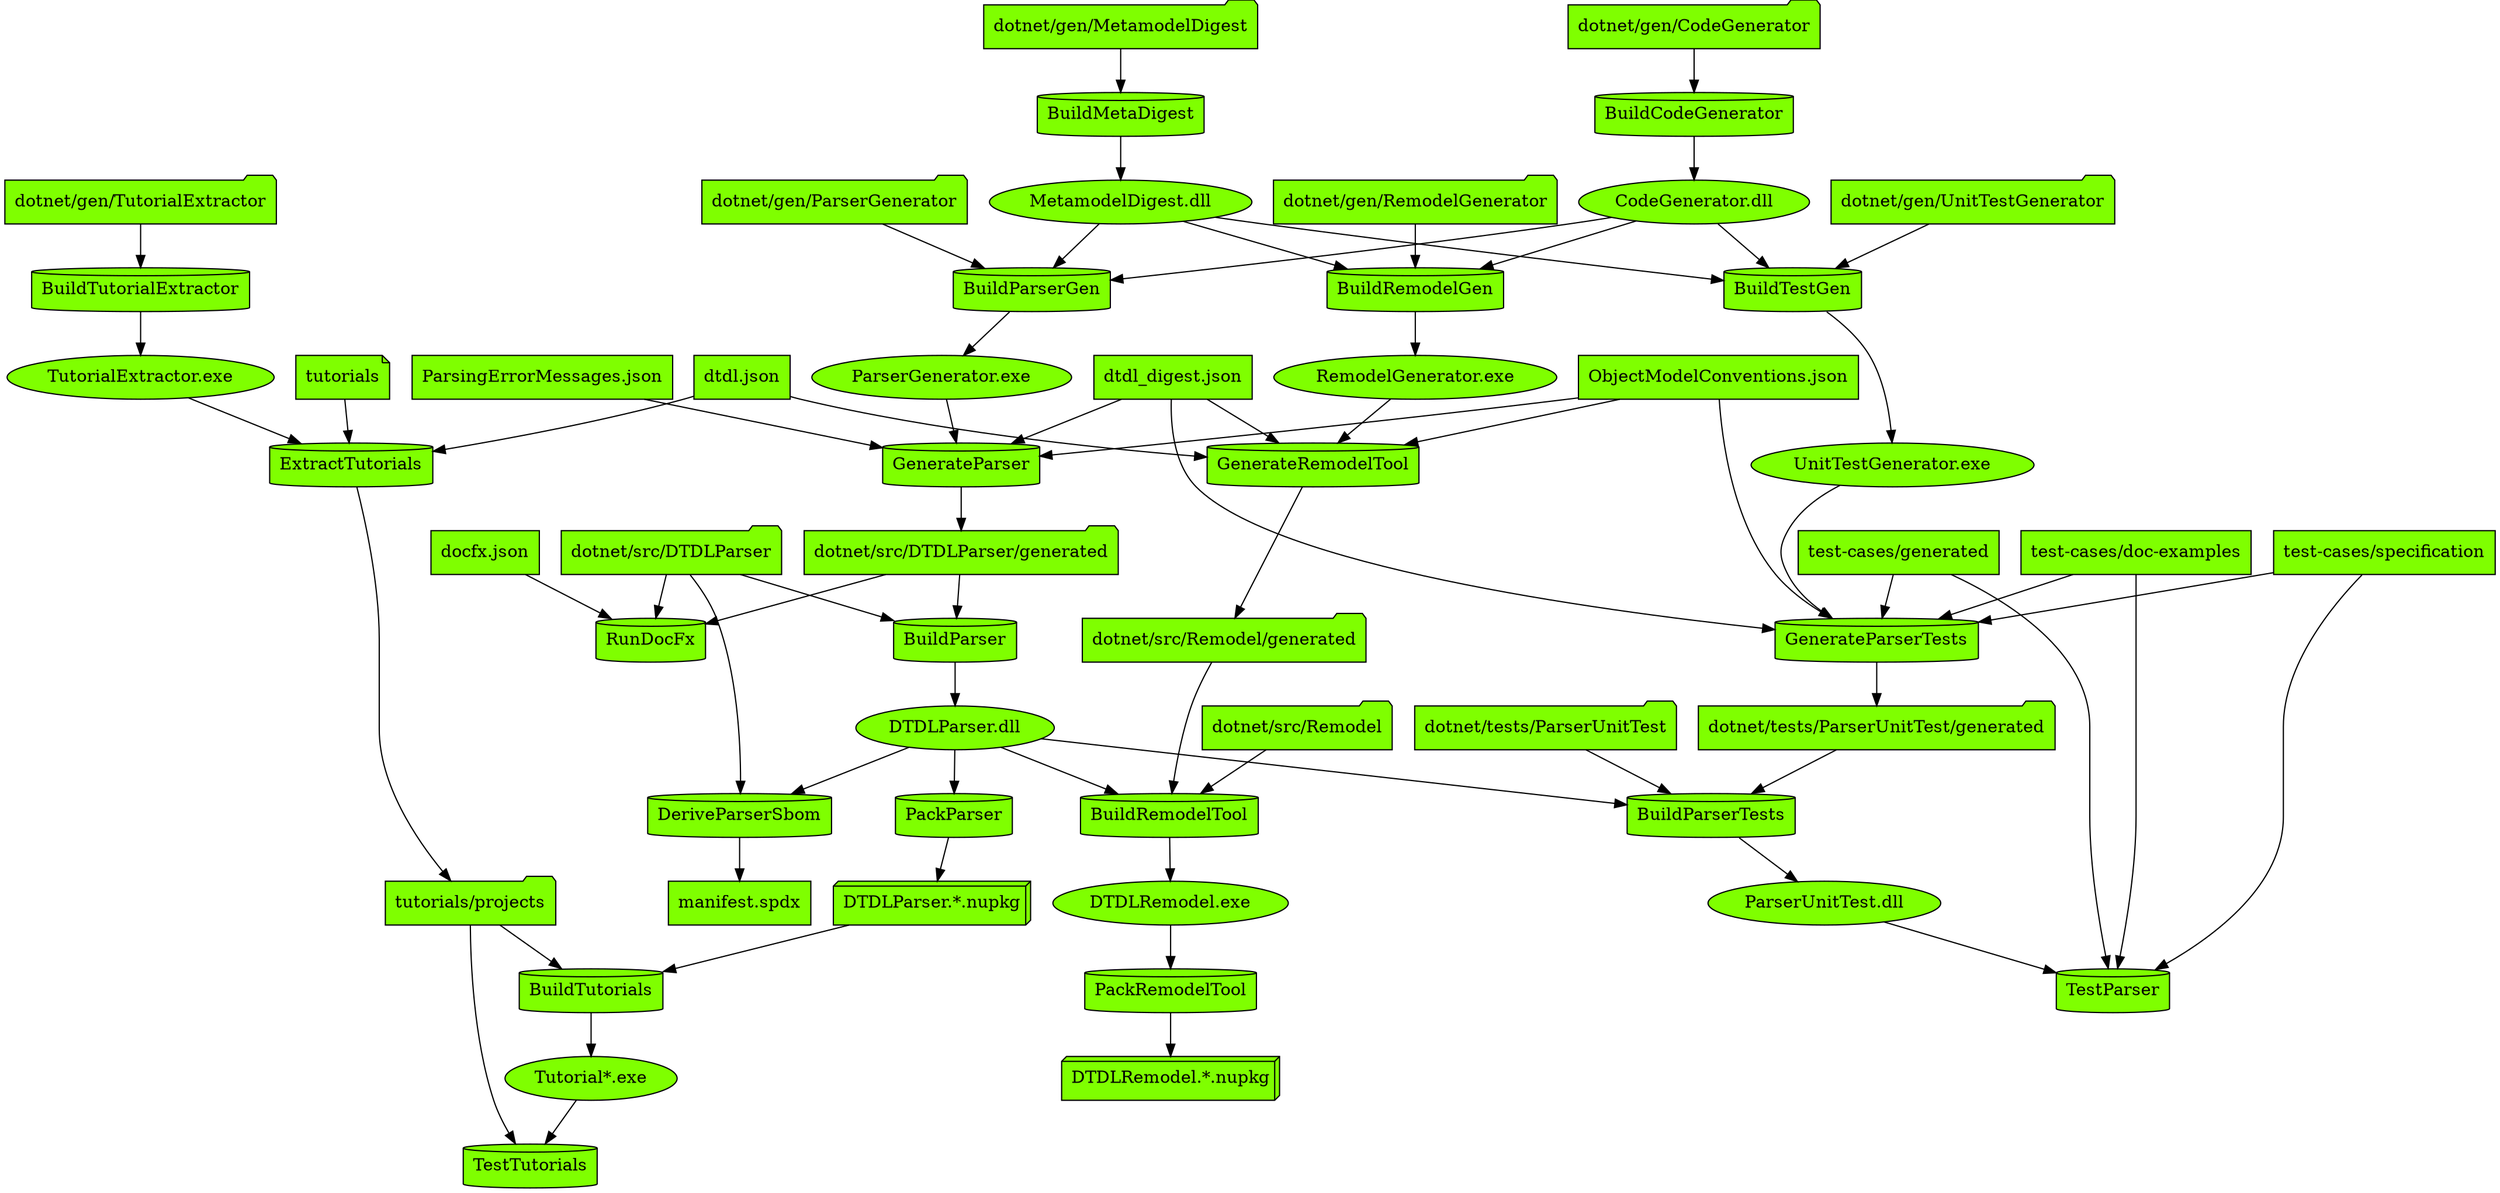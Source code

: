 digraph {
  {
    "BuildTutorialExtractor" [shape=cylinder style=filled fillcolor=chartreuse]
    "PackRemodelTool" [shape=cylinder style=filled fillcolor=chartreuse]
    "GenerateParser" [shape=cylinder style=filled fillcolor=chartreuse]
    "BuildRemodelGen" [shape=cylinder style=filled fillcolor=chartreuse]
    "TestParser" [shape=cylinder style=filled fillcolor=chartreuse]
    "PackParser" [shape=cylinder style=filled fillcolor=chartreuse]
    "GenerateRemodelTool" [shape=cylinder style=filled fillcolor=chartreuse]
    "TestTutorials" [shape=cylinder style=filled fillcolor=chartreuse]
    "BuildCodeGenerator" [shape=cylinder style=filled fillcolor=chartreuse]
    "DeriveParserSbom" [shape=cylinder style=filled fillcolor=chartreuse]
    "BuildTestGen" [shape=cylinder style=filled fillcolor=chartreuse]
    "BuildRemodelTool" [shape=cylinder style=filled fillcolor=chartreuse]
    "BuildParser" [shape=cylinder style=filled fillcolor=chartreuse]
    "RunDocFx" [shape=cylinder style=filled fillcolor=chartreuse]
    "ExtractTutorials" [shape=cylinder style=filled fillcolor=chartreuse]
    "BuildTutorials" [shape=cylinder style=filled fillcolor=chartreuse]
    "BuildParserGen" [shape=cylinder style=filled fillcolor=chartreuse]
    "BuildMetaDigest" [shape=cylinder style=filled fillcolor=chartreuse]
    "BuildParserTests" [shape=cylinder style=filled fillcolor=chartreuse]
    "GenerateParserTests" [shape=cylinder style=filled fillcolor=chartreuse]
    "dotnet/gen/TutorialExtractor" [shape=folder style=filled fillcolor=chartreuse]
    "TutorialExtractor.exe" [shape=ellipse style=filled fillcolor=chartreuse]
    "DTDLRemodel.exe" [shape=ellipse style=filled fillcolor=chartreuse]
    "DTDLRemodel.*.nupkg" [shape=box3d style=filled fillcolor=chartreuse]
    "ParserGenerator.exe" [shape=ellipse style=filled fillcolor=chartreuse]
    "dtdl_digest.json" [shape=box style=filled fillcolor=chartreuse]
    "ObjectModelConventions.json" [shape=box style=filled fillcolor=chartreuse]
    "ParsingErrorMessages.json" [shape=box style=filled fillcolor=chartreuse]
    "dotnet/src/DTDLParser/generated" [shape=folder style=filled fillcolor=chartreuse]
    "dotnet/gen/RemodelGenerator" [shape=folder style=filled fillcolor=chartreuse]
    "MetamodelDigest.dll" [shape=ellipse style=filled fillcolor=chartreuse]
    "CodeGenerator.dll" [shape=ellipse style=filled fillcolor=chartreuse]
    "RemodelGenerator.exe" [shape=ellipse style=filled fillcolor=chartreuse]
    "ParserUnitTest.dll" [shape=ellipse style=filled fillcolor=chartreuse]
    "test-cases/generated" [shape=box style=filled fillcolor=chartreuse]
    "test-cases/doc-examples" [shape=box style=filled fillcolor=chartreuse]
    "test-cases/specification" [shape=box style=filled fillcolor=chartreuse]
    "DTDLParser.dll" [shape=ellipse style=filled fillcolor=chartreuse]
    "DTDLParser.*.nupkg" [shape=box3d style=filled fillcolor=chartreuse]
    "dtdl.json" [shape=box style=filled fillcolor=chartreuse]
    "dotnet/src/Remodel/generated" [shape=folder style=filled fillcolor=chartreuse]
    "Tutorial*.exe" [shape=ellipse style=filled fillcolor=chartreuse]
    "tutorials/projects" [shape=folder style=filled fillcolor=chartreuse]
    "dotnet/gen/CodeGenerator" [shape=folder style=filled fillcolor=chartreuse]
    "dotnet/src/DTDLParser" [shape=folder style=filled fillcolor=chartreuse]
    "manifest.spdx" [shape=box style=filled fillcolor=chartreuse]
    "dotnet/gen/UnitTestGenerator" [shape=folder style=filled fillcolor=chartreuse]
    "UnitTestGenerator.exe" [shape=ellipse style=filled fillcolor=chartreuse]
    "dotnet/src/Remodel" [shape=folder style=filled fillcolor=chartreuse]
    "docfx.json" [shape=box style=filled fillcolor=chartreuse]
    "tutorials" [shape=note style=filled fillcolor=chartreuse]
    "dotnet/gen/ParserGenerator" [shape=folder style=filled fillcolor=chartreuse]
    "dotnet/gen/MetamodelDigest" [shape=folder style=filled fillcolor=chartreuse]
    "dotnet/tests/ParserUnitTest" [shape=folder style=filled fillcolor=chartreuse]
    "dotnet/tests/ParserUnitTest/generated" [shape=folder style=filled fillcolor=chartreuse]
  }
  "dotnet/gen/TutorialExtractor" -> "BuildTutorialExtractor"
  "BuildTutorialExtractor" -> "TutorialExtractor.exe"
  "DTDLRemodel.exe" -> "PackRemodelTool"
  "PackRemodelTool" -> "DTDLRemodel.*.nupkg"
  "ParserGenerator.exe" -> "GenerateParser"
  "dtdl_digest.json" -> "GenerateParser"
  "ObjectModelConventions.json" -> "GenerateParser"
  "ParsingErrorMessages.json" -> "GenerateParser"
  "GenerateParser" -> "dotnet/src/DTDLParser/generated"
  "dotnet/gen/RemodelGenerator" -> "BuildRemodelGen"
  "MetamodelDigest.dll" -> "BuildRemodelGen"
  "CodeGenerator.dll" -> "BuildRemodelGen"
  "BuildRemodelGen" -> "RemodelGenerator.exe"
  "ParserUnitTest.dll" -> "TestParser"
  "test-cases/generated" -> "TestParser"
  "test-cases/doc-examples" -> "TestParser"
  "test-cases/specification" -> "TestParser"
  "DTDLParser.dll" -> "PackParser"
  "PackParser" -> "DTDLParser.*.nupkg"
  "RemodelGenerator.exe" -> "GenerateRemodelTool"
  "dtdl.json" -> "GenerateRemodelTool"
  "dtdl_digest.json" -> "GenerateRemodelTool"
  "ObjectModelConventions.json" -> "GenerateRemodelTool"
  "GenerateRemodelTool" -> "dotnet/src/Remodel/generated"
  "Tutorial*.exe" -> "TestTutorials"
  "tutorials/projects" -> "TestTutorials"
  "dotnet/gen/CodeGenerator" -> "BuildCodeGenerator"
  "BuildCodeGenerator" -> "CodeGenerator.dll"
  "DTDLParser.dll" -> "DeriveParserSbom"
  "dotnet/src/DTDLParser" -> "DeriveParserSbom"
  "DeriveParserSbom" -> "manifest.spdx"
  "dotnet/gen/UnitTestGenerator" -> "BuildTestGen"
  "MetamodelDigest.dll" -> "BuildTestGen"
  "CodeGenerator.dll" -> "BuildTestGen"
  "BuildTestGen" -> "UnitTestGenerator.exe"
  "dotnet/src/Remodel" -> "BuildRemodelTool"
  "dotnet/src/Remodel/generated" -> "BuildRemodelTool"
  "DTDLParser.dll" -> "BuildRemodelTool"
  "BuildRemodelTool" -> "DTDLRemodel.exe"
  "dotnet/src/DTDLParser" -> "BuildParser"
  "dotnet/src/DTDLParser/generated" -> "BuildParser"
  "BuildParser" -> "DTDLParser.dll"
  "dotnet/src/DTDLParser" -> "RunDocFx"
  "dotnet/src/DTDLParser/generated" -> "RunDocFx"
  "docfx.json" -> "RunDocFx"
  "TutorialExtractor.exe" -> "ExtractTutorials"
  "dtdl.json" -> "ExtractTutorials"
  "tutorials" -> "ExtractTutorials"
  "ExtractTutorials" -> "tutorials/projects"
  "DTDLParser.*.nupkg" -> "BuildTutorials"
  "tutorials/projects" -> "BuildTutorials"
  "BuildTutorials" -> "Tutorial*.exe"
  "dotnet/gen/ParserGenerator" -> "BuildParserGen"
  "MetamodelDigest.dll" -> "BuildParserGen"
  "CodeGenerator.dll" -> "BuildParserGen"
  "BuildParserGen" -> "ParserGenerator.exe"
  "dotnet/gen/MetamodelDigest" -> "BuildMetaDigest"
  "BuildMetaDigest" -> "MetamodelDigest.dll"
  "dotnet/tests/ParserUnitTest" -> "BuildParserTests"
  "dotnet/tests/ParserUnitTest/generated" -> "BuildParserTests"
  "DTDLParser.dll" -> "BuildParserTests"
  "BuildParserTests" -> "ParserUnitTest.dll"
  "UnitTestGenerator.exe" -> "GenerateParserTests"
  "dtdl_digest.json" -> "GenerateParserTests"
  "ObjectModelConventions.json" -> "GenerateParserTests"
  "test-cases/generated" -> "GenerateParserTests"
  "test-cases/doc-examples" -> "GenerateParserTests"
  "test-cases/specification" -> "GenerateParserTests"
  "GenerateParserTests" -> "dotnet/tests/ParserUnitTest/generated"
}
